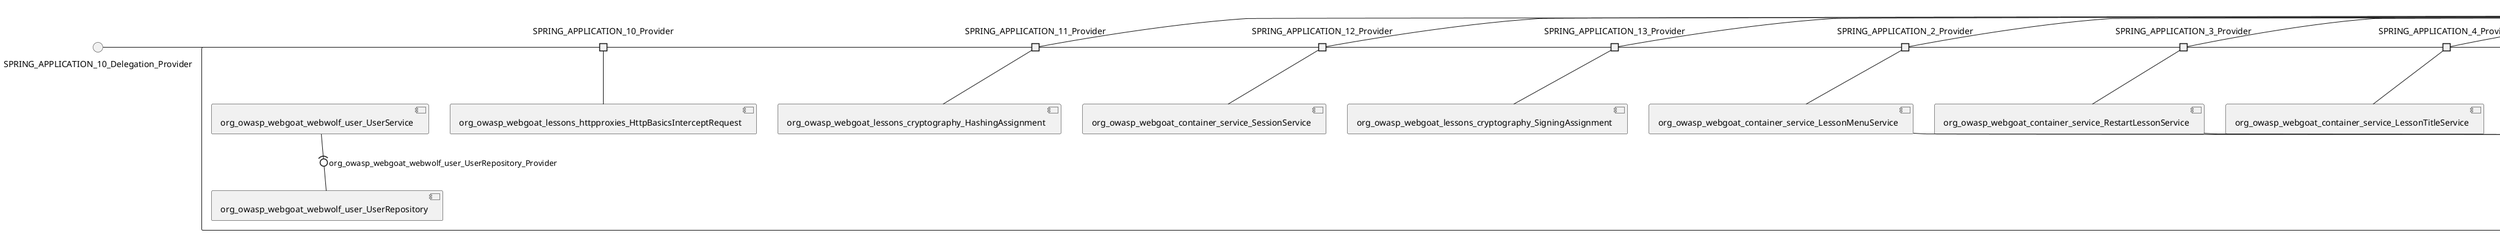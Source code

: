 @startuml
skinparam fixCircleLabelOverlapping true
skinparam componentStyle uml2
() SPRING_APPLICATION_10_Delegation_Provider
() SPRING_APPLICATION_11_Delegation_Provider
() SPRING_APPLICATION_12_Delegation_Provider
() SPRING_APPLICATION_13_Delegation_Provider
() SPRING_APPLICATION_2_Delegation_Provider
() SPRING_APPLICATION_3_Delegation_Provider
() SPRING_APPLICATION_4_Delegation_Provider
() SPRING_APPLICATION_5_Delegation_Provider
() SPRING_APPLICATION_6_Delegation_Provider
() SPRING_APPLICATION_7_Delegation_Provider
() SPRING_APPLICATION_8_Delegation_Provider
() SPRING_APPLICATION_9_Delegation_Provider
() SPRING_APPLICATION_BypassRestrictions_FieldRestrictions_POST_Delegation_Provider
() SPRING_APPLICATION_BypassRestrictions_frontendValidation_POST_Delegation_Provider
() SPRING_APPLICATION_ChromeDevTools_dummy_POST_Delegation_Provider
() SPRING_APPLICATION_CrossSiteScriptingStored_stored_xss_follow_up_POST_Delegation_Provider
() SPRING_APPLICATION_CrossSiteScripting_attack1_POST_Delegation_Provider
() SPRING_APPLICATION_CrossSiteScripting_attack3_POST_Delegation_Provider
() SPRING_APPLICATION_CrossSiteScripting_attack4_POST_Delegation_Provider
() SPRING_APPLICATION_CrossSiteScripting_attack5a_GET_Delegation_Provider
() SPRING_APPLICATION_CrossSiteScripting_attack6a_POST_Delegation_Provider
() SPRING_APPLICATION_CrossSiteScripting_dom_follow_up_POST_Delegation_Provider
() SPRING_APPLICATION_CrossSiteScripting_phone_home_xss_POST_Delegation_Provider
() SPRING_APPLICATION_CrossSiteScripting_quiz_GET_POST_Delegation_Provider
() SPRING_APPLICATION_Delegation_Provider
() SPRING_APPLICATION_GET_10_Delegation_Provider
() SPRING_APPLICATION_GET_11_Delegation_Provider
() SPRING_APPLICATION_GET_2_Delegation_Provider
() SPRING_APPLICATION_GET_3_Delegation_Provider
() SPRING_APPLICATION_GET_4_Delegation_Provider
() SPRING_APPLICATION_GET_5_Delegation_Provider
() SPRING_APPLICATION_GET_6_Delegation_Provider
() SPRING_APPLICATION_GET_7_Delegation_Provider
() SPRING_APPLICATION_GET_8_Delegation_Provider
() SPRING_APPLICATION_GET_9_Delegation_Provider
() SPRING_APPLICATION_GET_Delegation_Provider
() SPRING_APPLICATION_HtmlTampering_task_POST_Delegation_Provider
() SPRING_APPLICATION_HttpBasics_attack1_POST_Delegation_Provider
() SPRING_APPLICATION_HttpBasics_attack2_POST_Delegation_Provider
() SPRING_APPLICATION_IDOR_diff_attributes_POST_Delegation_Provider
() SPRING_APPLICATION_IDOR_login_POST_Delegation_Provider
() SPRING_APPLICATION_IDOR_profile_alt_path_POST_Delegation_Provider
() SPRING_APPLICATION_InsecureDeserialization_task_POST_Delegation_Provider
() SPRING_APPLICATION_InsecureLogin_POST_Delegation_Provider
() SPRING_APPLICATION_JWT_decode_POST_Delegation_Provider
() SPRING_APPLICATION_JWT_jku_POST_Delegation_Provider
() SPRING_APPLICATION_JWT_kid_POST_Delegation_Provider
() SPRING_APPLICATION_JWT_quiz_GET_POST_Delegation_Provider
() SPRING_APPLICATION_JWT_refresh_POST_Delegation_Provider
() SPRING_APPLICATION_JWT_votings_GET_POST_Delegation_Provider
() SPRING_APPLICATION_LogSpoofing_log_bleeding_POST_Delegation_Provider
() SPRING_APPLICATION_LogSpoofing_log_spoofing_POST_Delegation_Provider
() SPRING_APPLICATION_POST_10_Delegation_Provider
() SPRING_APPLICATION_POST_11_Delegation_Provider
() SPRING_APPLICATION_POST_12_Delegation_Provider
() SPRING_APPLICATION_POST_13_Delegation_Provider
() SPRING_APPLICATION_POST_14_Delegation_Provider
() SPRING_APPLICATION_POST_15_Delegation_Provider
() SPRING_APPLICATION_POST_16_Delegation_Provider
() SPRING_APPLICATION_POST_17_Delegation_Provider
() SPRING_APPLICATION_POST_18_Delegation_Provider
() SPRING_APPLICATION_POST_2_Delegation_Provider
() SPRING_APPLICATION_POST_3_Delegation_Provider
() SPRING_APPLICATION_POST_4_Delegation_Provider
() SPRING_APPLICATION_POST_5_Delegation_Provider
() SPRING_APPLICATION_POST_6_Delegation_Provider
() SPRING_APPLICATION_POST_7_Delegation_Provider
() SPRING_APPLICATION_POST_8_Delegation_Provider
() SPRING_APPLICATION_POST_9_Delegation_Provider
() SPRING_APPLICATION_POST_Delegation_Provider
() SPRING_APPLICATION_PUT_Delegation_Provider
() SPRING_APPLICATION_PasswordReset_ForgotPassword_create_password_reset_link_POST_Delegation_Provider
() SPRING_APPLICATION_PasswordReset_SecurityQuestions_POST_Delegation_Provider
() SPRING_APPLICATION_PasswordReset_reset_POST_Delegation_Provider
() SPRING_APPLICATION_PathTraversal_profile_picture_GET_Delegation_Provider
() SPRING_APPLICATION_PathTraversal_profile_picture_fix_GET_Delegation_Provider
() SPRING_APPLICATION_PathTraversal_profile_upload_POST_Delegation_Provider
() SPRING_APPLICATION_PathTraversal_profile_upload_fix_POST_Delegation_Provider
() SPRING_APPLICATION_PathTraversal_profile_upload_remove_user_input_POST_Delegation_Provider
() SPRING_APPLICATION_PathTraversal_random_POST_Delegation_Provider
() SPRING_APPLICATION_PathTraversal_random_picture_GET_Delegation_Provider
() SPRING_APPLICATION_PathTraversal_zip_slip_GET_POST_Delegation_Provider
() SPRING_APPLICATION_SSRF_task1_POST_Delegation_Provider
() SPRING_APPLICATION_SSRF_task2_POST_Delegation_Provider
() SPRING_APPLICATION_SecurePasswords_assignment_POST_Delegation_Provider
() SPRING_APPLICATION_SqlInjectionAdvanced_attack6a_POST_Delegation_Provider
() SPRING_APPLICATION_SqlInjectionAdvanced_attack6b_POST_Delegation_Provider
() SPRING_APPLICATION_SqlInjectionAdvanced_challenge_Login_POST_Delegation_Provider
() SPRING_APPLICATION_SqlInjectionAdvanced_challenge_PUT_Delegation_Provider
() SPRING_APPLICATION_SqlInjectionAdvanced_quiz_GET_POST_Delegation_Provider
() SPRING_APPLICATION_SqlInjectionMitigations_attack10a_POST_Delegation_Provider
() SPRING_APPLICATION_SqlInjectionMitigations_attack10b_POST_Delegation_Provider
() SPRING_APPLICATION_SqlInjectionMitigations_attack12a_POST_Delegation_Provider
() SPRING_APPLICATION_SqlInjectionMitigations_servers_GET_Delegation_Provider
() SPRING_APPLICATION_SqlInjection_assignment5a_POST_Delegation_Provider
() SPRING_APPLICATION_SqlInjection_assignment5b_POST_Delegation_Provider
() SPRING_APPLICATION_SqlInjection_attack10_POST_Delegation_Provider
() SPRING_APPLICATION_SqlInjection_attack2_POST_Delegation_Provider
() SPRING_APPLICATION_SqlInjection_attack3_POST_Delegation_Provider
() SPRING_APPLICATION_SqlInjection_attack4_POST_Delegation_Provider
() SPRING_APPLICATION_SqlInjection_attack5_POST_Delegation_Provider
() SPRING_APPLICATION_SqlInjection_attack8_POST_Delegation_Provider
() SPRING_APPLICATION_SqlInjection_attack9_POST_Delegation_Provider
() SPRING_APPLICATION_SqlOnlyInputValidationOnKeywords_attack_POST_Delegation_Provider
() SPRING_APPLICATION_SqlOnlyInputValidation_attack_POST_Delegation_Provider
() SPRING_APPLICATION_VulnerableComponents_attack1_POST_Delegation_Provider
() SPRING_APPLICATION_WebWolf_GET_Delegation_Provider
() SPRING_APPLICATION_WebWolf_landing_POST_Delegation_Provider
() SPRING_APPLICATION_WebWolf_mail_POST_Delegation_Provider
() SPRING_APPLICATION_challenge_1_POST_Delegation_Provider
() SPRING_APPLICATION_challenge_5_POST_Delegation_Provider
() SPRING_APPLICATION_challenge_7_POST_Delegation_Provider
() SPRING_APPLICATION_challenge_8_GET_Delegation_Provider
() SPRING_APPLICATION_challenge_logo_Delegation_Provider
() SPRING_APPLICATION_cia_quiz_GET_POST_Delegation_Provider
() SPRING_APPLICATION_clientSideFiltering_attack1_POST_Delegation_Provider
() SPRING_APPLICATION_clientSideFiltering_challenge_store_coupons_GET_Delegation_Provider
() SPRING_APPLICATION_clientSideFiltering_getItForFree_POST_Delegation_Provider
() SPRING_APPLICATION_clientSideFiltering_salaries_GET_Delegation_Provider
() SPRING_APPLICATION_crypto_encoding_xor_POST_Delegation_Provider
() SPRING_APPLICATION_crypto_secure_defaults_POST_Delegation_Provider
() SPRING_APPLICATION_jwt_GET_Delegation_Provider
() SPRING_APPLICATION_landing_Delegation_Provider
() SPRING_APPLICATION_lesson_template_GET_POST_Delegation_Provider
() SPRING_APPLICATION_login_oauth_mvc_GET_Delegation_Provider
() SPRING_APPLICATION_mail_DELETE_GET_POST_Delegation_Provider
() SPRING_APPLICATION_register_mvc_POST_Delegation_Provider
() SPRING_APPLICATION_registration_GET_Delegation_Provider
() SPRING_APPLICATION_requests_GET_Delegation_Provider
() SPRING_APPLICATION_scoreboard_data_GET_Delegation_Provider
() SPRING_APPLICATION_server_directory_GET_Delegation_Provider
() SPRING_APPLICATION_service_lessonoverview_mvc_Delegation_Provider
() SPRING_APPLICATION_xxe_comments_GET_Delegation_Provider
rectangle System {
[org_owasp_webgoat_container_HammerHead] [[webgoat-webgoat.repository#_BAig7uZfEe6GJ93ZL-lGSA]]
[org_owasp_webgoat_container_WebWolfRedirect] [[webgoat-webgoat.repository#_BAig7uZfEe6GJ93ZL-lGSA]]
[org_owasp_webgoat_container_controller_StartLesson] [[webgoat-webgoat.repository#_BAig7uZfEe6GJ93ZL-lGSA]]
[org_owasp_webgoat_container_controller_Welcome] [[webgoat-webgoat.repository#_BAig7uZfEe6GJ93ZL-lGSA]]
[org_owasp_webgoat_container_i18n_PluginMessages_Provider] [[webgoat-webgoat.repository#_BAig7uZfEe6GJ93ZL-lGSA]]
[org_owasp_webgoat_container_service_EnvironmentService] [[webgoat-webgoat.repository#_BAig7uZfEe6GJ93ZL-lGSA]]
[org_owasp_webgoat_container_service_HintService] [[webgoat-webgoat.repository#_BAig7uZfEe6GJ93ZL-lGSA]]
[org_owasp_webgoat_container_service_LabelDebugService] [[webgoat-webgoat.repository#_BAig7uZfEe6GJ93ZL-lGSA]]
[org_owasp_webgoat_container_service_LabelService] [[webgoat-webgoat.repository#_BAig7uZfEe6GJ93ZL-lGSA]]
[org_owasp_webgoat_container_service_LessonInfoService] [[webgoat-webgoat.repository#_BAig7uZfEe6GJ93ZL-lGSA]]
[org_owasp_webgoat_container_service_LessonMenuService] [[webgoat-webgoat.repository#_BAig7uZfEe6GJ93ZL-lGSA]]
[org_owasp_webgoat_container_service_LessonProgressService] [[webgoat-webgoat.repository#_BAig7uZfEe6GJ93ZL-lGSA]]
[org_owasp_webgoat_container_service_LessonTitleService] [[webgoat-webgoat.repository#_BAig7uZfEe6GJ93ZL-lGSA]]
[org_owasp_webgoat_container_service_ReportCardService] [[webgoat-webgoat.repository#_BAig7uZfEe6GJ93ZL-lGSA]]
[org_owasp_webgoat_container_service_RestartLessonService] [[webgoat-webgoat.repository#_BAig7uZfEe6GJ93ZL-lGSA]]
[org_owasp_webgoat_container_service_SessionService] [[webgoat-webgoat.repository#_BAig7uZfEe6GJ93ZL-lGSA]]
[org_owasp_webgoat_container_session_UserSessionData_Provider] [[webgoat-webgoat.repository#_BAig7uZfEe6GJ93ZL-lGSA]]
[org_owasp_webgoat_container_session_WebSession_Provider] [[webgoat-webgoat.repository#_BAig7uZfEe6GJ93ZL-lGSA]]
[org_owasp_webgoat_container_users_RegistrationController] [[webgoat-webgoat.repository#_BAig7uZfEe6GJ93ZL-lGSA]]
[org_owasp_webgoat_container_users_Scoreboard] [[webgoat-webgoat.repository#_BAig7uZfEe6GJ93ZL-lGSA]]
[org_owasp_webgoat_container_users_UserRepository] [[webgoat-webgoat.repository#_BAig7uZfEe6GJ93ZL-lGSA]]
[org_owasp_webgoat_container_users_UserService] [[webgoat-webgoat.repository#_BAig7uZfEe6GJ93ZL-lGSA]]
[org_owasp_webgoat_container_users_UserTrackerRepository] [[webgoat-webgoat.repository#_BAig7uZfEe6GJ93ZL-lGSA]]
[org_owasp_webgoat_lessons_authbypass_VerifyAccount] [[webgoat-webgoat.repository#_BAig7uZfEe6GJ93ZL-lGSA]]
[org_owasp_webgoat_lessons_bypassrestrictions_BypassRestrictionsFieldRestrictions] [[webgoat-webgoat.repository#_BAig7uZfEe6GJ93ZL-lGSA]]
[org_owasp_webgoat_lessons_bypassrestrictions_BypassRestrictionsFrontendValidation] [[webgoat-webgoat.repository#_BAig7uZfEe6GJ93ZL-lGSA]]
[org_owasp_webgoat_lessons_challenges_FlagController] [[webgoat-webgoat.repository#_BAig7uZfEe6GJ93ZL-lGSA]]
[org_owasp_webgoat_lessons_challenges_challenge1_Assignment1] [[webgoat-webgoat.repository#_BAig7uZfEe6GJ93ZL-lGSA]]
[org_owasp_webgoat_lessons_challenges_challenge1_ImageServlet] [[webgoat-webgoat.repository#_BAig7uZfEe6GJ93ZL-lGSA]]
[org_owasp_webgoat_lessons_challenges_challenge5_Assignment5] [[webgoat-webgoat.repository#_BAig7uZfEe6GJ93ZL-lGSA]]
[org_owasp_webgoat_lessons_challenges_challenge7_Assignment7] [[webgoat-webgoat.repository#_BAig7uZfEe6GJ93ZL-lGSA]]
[org_owasp_webgoat_lessons_challenges_challenge8_Assignment8] [[webgoat-webgoat.repository#_BAig7uZfEe6GJ93ZL-lGSA]]
[org_owasp_webgoat_lessons_chromedevtools_NetworkDummy] [[webgoat-webgoat.repository#_BAig7uZfEe6GJ93ZL-lGSA]]
[org_owasp_webgoat_lessons_chromedevtools_NetworkLesson] [[webgoat-webgoat.repository#_BAig7uZfEe6GJ93ZL-lGSA]]
[org_owasp_webgoat_lessons_cia_CIAQuiz] [[webgoat-webgoat.repository#_BAig7uZfEe6GJ93ZL-lGSA]]
[org_owasp_webgoat_lessons_clientsidefiltering_ClientSideFilteringAssignment] [[webgoat-webgoat.repository#_BAig7uZfEe6GJ93ZL-lGSA]]
[org_owasp_webgoat_lessons_clientsidefiltering_ClientSideFilteringFreeAssignment] [[webgoat-webgoat.repository#_BAig7uZfEe6GJ93ZL-lGSA]]
[org_owasp_webgoat_lessons_clientsidefiltering_Salaries] [[webgoat-webgoat.repository#_BAig7uZfEe6GJ93ZL-lGSA]]
[org_owasp_webgoat_lessons_clientsidefiltering_ShopEndpoint] [[webgoat-webgoat.repository#_BAig7uZfEe6GJ93ZL-lGSA]]
[org_owasp_webgoat_lessons_cryptography_EncodingAssignment] [[webgoat-webgoat.repository#_BAig7uZfEe6GJ93ZL-lGSA]]
[org_owasp_webgoat_lessons_cryptography_HashingAssignment] [[webgoat-webgoat.repository#_BAig7uZfEe6GJ93ZL-lGSA]]
[org_owasp_webgoat_lessons_cryptography_SecureDefaultsAssignment] [[webgoat-webgoat.repository#_BAig7uZfEe6GJ93ZL-lGSA]]
[org_owasp_webgoat_lessons_cryptography_SigningAssignment] [[webgoat-webgoat.repository#_BAig7uZfEe6GJ93ZL-lGSA]]
[org_owasp_webgoat_lessons_cryptography_XOREncodingAssignment] [[webgoat-webgoat.repository#_BAig7uZfEe6GJ93ZL-lGSA]]
[org_owasp_webgoat_lessons_csrf_CSRFConfirmFlag1] [[webgoat-webgoat.repository#_BAig7uZfEe6GJ93ZL-lGSA]]
[org_owasp_webgoat_lessons_csrf_CSRFFeedback] [[webgoat-webgoat.repository#_BAig7uZfEe6GJ93ZL-lGSA]]
[org_owasp_webgoat_lessons_csrf_CSRFGetFlag] [[webgoat-webgoat.repository#_BAig7uZfEe6GJ93ZL-lGSA]]
[org_owasp_webgoat_lessons_csrf_CSRFLogin] [[webgoat-webgoat.repository#_BAig7uZfEe6GJ93ZL-lGSA]]
[org_owasp_webgoat_lessons_csrf_ForgedReviews] [[webgoat-webgoat.repository#_BAig7uZfEe6GJ93ZL-lGSA]]
[org_owasp_webgoat_lessons_csrf_ObjectMapper_Provider] [[webgoat-webgoat.repository#_BAig7uZfEe6GJ93ZL-lGSA]]
[org_owasp_webgoat_lessons_deserialization_InsecureDeserializationTask] [[webgoat-webgoat.repository#_BAig7uZfEe6GJ93ZL-lGSA]]
[org_owasp_webgoat_lessons_hijacksession_HijackSessionAssignment] [[webgoat-webgoat.repository#_BAig7uZfEe6GJ93ZL-lGSA]]
[org_owasp_webgoat_lessons_hijacksession_cas_HijackSessionAuthenticationProvider] [[webgoat-webgoat.repository#_BAig7uZfEe6GJ93ZL-lGSA]]
[org_owasp_webgoat_lessons_htmltampering_HtmlTamperingTask] [[webgoat-webgoat.repository#_BAig7uZfEe6GJ93ZL-lGSA]]
[org_owasp_webgoat_lessons_httpbasics_HttpBasicsLesson] [[webgoat-webgoat.repository#_BAig7uZfEe6GJ93ZL-lGSA]]
[org_owasp_webgoat_lessons_httpbasics_HttpBasicsQuiz] [[webgoat-webgoat.repository#_BAig7uZfEe6GJ93ZL-lGSA]]
[org_owasp_webgoat_lessons_httpproxies_HttpBasicsInterceptRequest] [[webgoat-webgoat.repository#_BAig7uZfEe6GJ93ZL-lGSA]]
[org_owasp_webgoat_lessons_idor_IDORDiffAttributes] [[webgoat-webgoat.repository#_BAig7uZfEe6GJ93ZL-lGSA]]
[org_owasp_webgoat_lessons_idor_IDOREditOtherProfile] [[webgoat-webgoat.repository#_BAig7uZfEe6GJ93ZL-lGSA]]
[org_owasp_webgoat_lessons_idor_IDORLogin] [[webgoat-webgoat.repository#_BAig7uZfEe6GJ93ZL-lGSA]]
[org_owasp_webgoat_lessons_idor_IDORViewOtherProfile] [[webgoat-webgoat.repository#_BAig7uZfEe6GJ93ZL-lGSA]]
[org_owasp_webgoat_lessons_idor_IDORViewOwnProfile] [[webgoat-webgoat.repository#_BAig7uZfEe6GJ93ZL-lGSA]]
[org_owasp_webgoat_lessons_idor_IDORViewOwnProfileAltUrl] [[webgoat-webgoat.repository#_BAig7uZfEe6GJ93ZL-lGSA]]
[org_owasp_webgoat_lessons_insecurelogin_InsecureLoginTask] [[webgoat-webgoat.repository#_BAig7uZfEe6GJ93ZL-lGSA]]
[org_owasp_webgoat_lessons_jwt_JWTDecodeEndpoint] [[webgoat-webgoat.repository#_BAig7uZfEe6GJ93ZL-lGSA]]
[org_owasp_webgoat_lessons_jwt_JWTQuiz] [[webgoat-webgoat.repository#_BAig7uZfEe6GJ93ZL-lGSA]]
[org_owasp_webgoat_lessons_jwt_JWTRefreshEndpoint] [[webgoat-webgoat.repository#_BAig7uZfEe6GJ93ZL-lGSA]]
[org_owasp_webgoat_lessons_jwt_JWTSecretKeyEndpoint] [[webgoat-webgoat.repository#_BAig7uZfEe6GJ93ZL-lGSA]]
[org_owasp_webgoat_lessons_jwt_JWTVotesEndpoint] [[webgoat-webgoat.repository#_BAig7uZfEe6GJ93ZL-lGSA]]
[org_owasp_webgoat_lessons_jwt_claimmisuse_JWTHeaderJKUEndpoint] [[webgoat-webgoat.repository#_BAig7uZfEe6GJ93ZL-lGSA]]
[org_owasp_webgoat_lessons_jwt_claimmisuse_JWTHeaderKIDEndpoint] [[webgoat-webgoat.repository#_BAig7uZfEe6GJ93ZL-lGSA]]
[org_owasp_webgoat_lessons_lessontemplate_SampleAttack] [[webgoat-webgoat.repository#_BAig7uZfEe6GJ93ZL-lGSA]]
[org_owasp_webgoat_lessons_logging_LogBleedingTask] [[webgoat-webgoat.repository#_BAig7uZfEe6GJ93ZL-lGSA]]
[org_owasp_webgoat_lessons_logging_LogSpoofingTask] [[webgoat-webgoat.repository#_BAig7uZfEe6GJ93ZL-lGSA]]
[org_owasp_webgoat_lessons_missingac_MissingFunctionACHiddenMenus] [[webgoat-webgoat.repository#_BAig7uZfEe6GJ93ZL-lGSA]]
[org_owasp_webgoat_lessons_missingac_MissingFunctionACUsers] [[webgoat-webgoat.repository#_BAig7uZfEe6GJ93ZL-lGSA]]
[org_owasp_webgoat_lessons_missingac_MissingFunctionACYourHash] [[webgoat-webgoat.repository#_BAig7uZfEe6GJ93ZL-lGSA]]
[org_owasp_webgoat_lessons_missingac_MissingFunctionACYourHashAdmin] [[webgoat-webgoat.repository#_BAig7uZfEe6GJ93ZL-lGSA]]
[org_owasp_webgoat_lessons_passwordreset_QuestionsAssignment] [[webgoat-webgoat.repository#_BAig7uZfEe6GJ93ZL-lGSA]]
[org_owasp_webgoat_lessons_passwordreset_ResetLinkAssignment] [[webgoat-webgoat.repository#_BAig7uZfEe6GJ93ZL-lGSA]]
[org_owasp_webgoat_lessons_passwordreset_ResetLinkAssignmentForgotPassword] [[webgoat-webgoat.repository#_BAig7uZfEe6GJ93ZL-lGSA]]
[org_owasp_webgoat_lessons_passwordreset_SecurityQuestionAssignment] [[webgoat-webgoat.repository#_BAig7uZfEe6GJ93ZL-lGSA]]
[org_owasp_webgoat_lessons_passwordreset_SimpleMailAssignment] [[webgoat-webgoat.repository#_BAig7uZfEe6GJ93ZL-lGSA]]
[org_owasp_webgoat_lessons_passwordreset_TriedQuestions] [[webgoat-webgoat.repository#_BAig7uZfEe6GJ93ZL-lGSA]]
[org_owasp_webgoat_lessons_pathtraversal_ProfileUpload] [[webgoat-webgoat.repository#_BAig7uZfEe6GJ93ZL-lGSA]]
[org_owasp_webgoat_lessons_pathtraversal_ProfileUploadFix] [[webgoat-webgoat.repository#_BAig7uZfEe6GJ93ZL-lGSA]]
[org_owasp_webgoat_lessons_pathtraversal_ProfileUploadRemoveUserInput] [[webgoat-webgoat.repository#_BAig7uZfEe6GJ93ZL-lGSA]]
[org_owasp_webgoat_lessons_pathtraversal_ProfileUploadRetrieval] [[webgoat-webgoat.repository#_BAig7uZfEe6GJ93ZL-lGSA]]
[org_owasp_webgoat_lessons_pathtraversal_ProfileZipSlip] [[webgoat-webgoat.repository#_BAig7uZfEe6GJ93ZL-lGSA]]
[org_owasp_webgoat_lessons_securepasswords_SecurePasswordsAssignment] [[webgoat-webgoat.repository#_BAig7uZfEe6GJ93ZL-lGSA]]
[org_owasp_webgoat_lessons_spoofcookie_SpoofCookieAssignment] [[webgoat-webgoat.repository#_BAig7uZfEe6GJ93ZL-lGSA]]
[org_owasp_webgoat_lessons_sqlinjection_advanced_SqlInjectionChallenge] [[webgoat-webgoat.repository#_BAig7uZfEe6GJ93ZL-lGSA]]
[org_owasp_webgoat_lessons_sqlinjection_advanced_SqlInjectionChallengeLogin] [[webgoat-webgoat.repository#_BAig7uZfEe6GJ93ZL-lGSA]]
[org_owasp_webgoat_lessons_sqlinjection_advanced_SqlInjectionLesson6a] [[webgoat-webgoat.repository#_BAig7uZfEe6GJ93ZL-lGSA]]
[org_owasp_webgoat_lessons_sqlinjection_advanced_SqlInjectionLesson6b] [[webgoat-webgoat.repository#_BAig7uZfEe6GJ93ZL-lGSA]]
[org_owasp_webgoat_lessons_sqlinjection_advanced_SqlInjectionQuiz] [[webgoat-webgoat.repository#_BAig7uZfEe6GJ93ZL-lGSA]]
[org_owasp_webgoat_lessons_sqlinjection_introduction_SqlInjectionLesson10] [[webgoat-webgoat.repository#_BAig7uZfEe6GJ93ZL-lGSA]]
[org_owasp_webgoat_lessons_sqlinjection_introduction_SqlInjectionLesson2] [[webgoat-webgoat.repository#_BAig7uZfEe6GJ93ZL-lGSA]]
[org_owasp_webgoat_lessons_sqlinjection_introduction_SqlInjectionLesson3] [[webgoat-webgoat.repository#_BAig7uZfEe6GJ93ZL-lGSA]]
[org_owasp_webgoat_lessons_sqlinjection_introduction_SqlInjectionLesson4] [[webgoat-webgoat.repository#_BAig7uZfEe6GJ93ZL-lGSA]]
[org_owasp_webgoat_lessons_sqlinjection_introduction_SqlInjectionLesson5] [[webgoat-webgoat.repository#_BAig7uZfEe6GJ93ZL-lGSA]]
[org_owasp_webgoat_lessons_sqlinjection_introduction_SqlInjectionLesson5a] [[webgoat-webgoat.repository#_BAig7uZfEe6GJ93ZL-lGSA]]
[org_owasp_webgoat_lessons_sqlinjection_introduction_SqlInjectionLesson5b] [[webgoat-webgoat.repository#_BAig7uZfEe6GJ93ZL-lGSA]]
[org_owasp_webgoat_lessons_sqlinjection_introduction_SqlInjectionLesson8] [[webgoat-webgoat.repository#_BAig7uZfEe6GJ93ZL-lGSA]]
[org_owasp_webgoat_lessons_sqlinjection_introduction_SqlInjectionLesson9] [[webgoat-webgoat.repository#_BAig7uZfEe6GJ93ZL-lGSA]]
[org_owasp_webgoat_lessons_sqlinjection_mitigation_Servers] [[webgoat-webgoat.repository#_BAig7uZfEe6GJ93ZL-lGSA]]
[org_owasp_webgoat_lessons_sqlinjection_mitigation_SqlInjectionLesson10a] [[webgoat-webgoat.repository#_BAig7uZfEe6GJ93ZL-lGSA]]
[org_owasp_webgoat_lessons_sqlinjection_mitigation_SqlInjectionLesson10b] [[webgoat-webgoat.repository#_BAig7uZfEe6GJ93ZL-lGSA]]
[org_owasp_webgoat_lessons_sqlinjection_mitigation_SqlInjectionLesson13] [[webgoat-webgoat.repository#_BAig7uZfEe6GJ93ZL-lGSA]]
[org_owasp_webgoat_lessons_sqlinjection_mitigation_SqlOnlyInputValidation] [[webgoat-webgoat.repository#_BAig7uZfEe6GJ93ZL-lGSA]]
[org_owasp_webgoat_lessons_sqlinjection_mitigation_SqlOnlyInputValidationOnKeywords] [[webgoat-webgoat.repository#_BAig7uZfEe6GJ93ZL-lGSA]]
[org_owasp_webgoat_lessons_ssrf_SSRFTask1] [[webgoat-webgoat.repository#_BAig7uZfEe6GJ93ZL-lGSA]]
[org_owasp_webgoat_lessons_ssrf_SSRFTask2] [[webgoat-webgoat.repository#_BAig7uZfEe6GJ93ZL-lGSA]]
[org_owasp_webgoat_lessons_vulnerablecomponents_VulnerableComponentsLesson] [[webgoat-webgoat.repository#_BAig7uZfEe6GJ93ZL-lGSA]]
[org_owasp_webgoat_lessons_webwolfintroduction_LandingAssignment] [[webgoat-webgoat.repository#_BAig7uZfEe6GJ93ZL-lGSA]]
[org_owasp_webgoat_lessons_webwolfintroduction_MailAssignment] [[webgoat-webgoat.repository#_BAig7uZfEe6GJ93ZL-lGSA]]
[org_owasp_webgoat_lessons_xss_CrossSiteScriptingLesson1] [[webgoat-webgoat.repository#_BAig7uZfEe6GJ93ZL-lGSA]]
[org_owasp_webgoat_lessons_xss_CrossSiteScriptingLesson3] [[webgoat-webgoat.repository#_BAig7uZfEe6GJ93ZL-lGSA]]
[org_owasp_webgoat_lessons_xss_CrossSiteScriptingLesson4] [[webgoat-webgoat.repository#_BAig7uZfEe6GJ93ZL-lGSA]]
[org_owasp_webgoat_lessons_xss_CrossSiteScriptingLesson5a] [[webgoat-webgoat.repository#_BAig7uZfEe6GJ93ZL-lGSA]]
[org_owasp_webgoat_lessons_xss_CrossSiteScriptingLesson6a] [[webgoat-webgoat.repository#_BAig7uZfEe6GJ93ZL-lGSA]]
[org_owasp_webgoat_lessons_xss_CrossSiteScriptingQuiz] [[webgoat-webgoat.repository#_BAig7uZfEe6GJ93ZL-lGSA]]
[org_owasp_webgoat_lessons_xss_DOMCrossSiteScripting] [[webgoat-webgoat.repository#_BAig7uZfEe6GJ93ZL-lGSA]]
[org_owasp_webgoat_lessons_xss_DOMCrossSiteScriptingVerifier] [[webgoat-webgoat.repository#_BAig7uZfEe6GJ93ZL-lGSA]]
[org_owasp_webgoat_lessons_xss_stored_StoredCrossSiteScriptingVerifier] [[webgoat-webgoat.repository#_BAig7uZfEe6GJ93ZL-lGSA]]
[org_owasp_webgoat_lessons_xss_stored_StoredXssComments] [[webgoat-webgoat.repository#_BAig7uZfEe6GJ93ZL-lGSA]]
[org_owasp_webgoat_lessons_xxe_BlindSendFileAssignment] [[webgoat-webgoat.repository#_BAig7uZfEe6GJ93ZL-lGSA]]
[org_owasp_webgoat_lessons_xxe_CommentsCache] [[webgoat-webgoat.repository#_BAig7uZfEe6GJ93ZL-lGSA]]
[org_owasp_webgoat_lessons_xxe_CommentsEndpoint] [[webgoat-webgoat.repository#_BAig7uZfEe6GJ93ZL-lGSA]]
[org_owasp_webgoat_lessons_xxe_ContentTypeAssignment] [[webgoat-webgoat.repository#_BAig7uZfEe6GJ93ZL-lGSA]]
[org_owasp_webgoat_lessons_xxe_SimpleXXE] [[webgoat-webgoat.repository#_BAig7uZfEe6GJ93ZL-lGSA]]
[org_owasp_webgoat_webwolf_FileServer] [[webgoat-webgoat.repository#_BAig7uZfEe6GJ93ZL-lGSA]]
[org_owasp_webgoat_webwolf_jwt_JWTController] [[webgoat-webgoat.repository#_BAig7uZfEe6GJ93ZL-lGSA]]
[org_owasp_webgoat_webwolf_mailbox_MailboxController] [[webgoat-webgoat.repository#_BAig7uZfEe6GJ93ZL-lGSA]]
[org_owasp_webgoat_webwolf_mailbox_MailboxRepository] [[webgoat-webgoat.repository#_BAig7uZfEe6GJ93ZL-lGSA]]
[org_owasp_webgoat_webwolf_requests_LandingPage] [[webgoat-webgoat.repository#_BAig7uZfEe6GJ93ZL-lGSA]]
[org_owasp_webgoat_webwolf_requests_Requests] [[webgoat-webgoat.repository#_BAig7uZfEe6GJ93ZL-lGSA]]
[org_owasp_webgoat_webwolf_user_UserRepository] [[webgoat-webgoat.repository#_BAig7uZfEe6GJ93ZL-lGSA]]
[org_owasp_webgoat_webwolf_user_UserService] [[webgoat-webgoat.repository#_BAig7uZfEe6GJ93ZL-lGSA]]
port SPRING_APPLICATION_10_Provider
SPRING_APPLICATION_10_Delegation_Provider - SPRING_APPLICATION_10_Provider
SPRING_APPLICATION_10_Provider - [org_owasp_webgoat_lessons_httpproxies_HttpBasicsInterceptRequest]
port SPRING_APPLICATION_11_Provider
SPRING_APPLICATION_11_Delegation_Provider - SPRING_APPLICATION_11_Provider
SPRING_APPLICATION_11_Provider - [org_owasp_webgoat_lessons_cryptography_HashingAssignment]
port SPRING_APPLICATION_12_Provider
SPRING_APPLICATION_12_Delegation_Provider - SPRING_APPLICATION_12_Provider
SPRING_APPLICATION_12_Provider - [org_owasp_webgoat_container_service_SessionService]
port SPRING_APPLICATION_13_Provider
SPRING_APPLICATION_13_Delegation_Provider - SPRING_APPLICATION_13_Provider
SPRING_APPLICATION_13_Provider - [org_owasp_webgoat_lessons_cryptography_SigningAssignment]
port SPRING_APPLICATION_2_Provider
SPRING_APPLICATION_2_Delegation_Provider - SPRING_APPLICATION_2_Provider
SPRING_APPLICATION_2_Provider - [org_owasp_webgoat_container_service_LessonMenuService]
port SPRING_APPLICATION_3_Provider
SPRING_APPLICATION_3_Delegation_Provider - SPRING_APPLICATION_3_Provider
SPRING_APPLICATION_3_Provider - [org_owasp_webgoat_container_service_RestartLessonService]
port SPRING_APPLICATION_4_Provider
SPRING_APPLICATION_4_Delegation_Provider - SPRING_APPLICATION_4_Provider
SPRING_APPLICATION_4_Provider - [org_owasp_webgoat_container_service_LessonTitleService]
port SPRING_APPLICATION_5_Provider
SPRING_APPLICATION_5_Delegation_Provider - SPRING_APPLICATION_5_Provider
SPRING_APPLICATION_5_Provider - [org_owasp_webgoat_container_HammerHead]
port SPRING_APPLICATION_6_Provider
SPRING_APPLICATION_6_Delegation_Provider - SPRING_APPLICATION_6_Provider
SPRING_APPLICATION_6_Provider - [org_owasp_webgoat_container_service_LessonInfoService]
port SPRING_APPLICATION_7_Provider
SPRING_APPLICATION_7_Delegation_Provider - SPRING_APPLICATION_7_Provider
SPRING_APPLICATION_7_Provider - [org_owasp_webgoat_lessons_jwt_JWTSecretKeyEndpoint]
port SPRING_APPLICATION_8_Provider
SPRING_APPLICATION_8_Delegation_Provider - SPRING_APPLICATION_8_Provider
SPRING_APPLICATION_8_Provider - [org_owasp_webgoat_container_controller_StartLesson]
port SPRING_APPLICATION_9_Provider
SPRING_APPLICATION_9_Delegation_Provider - SPRING_APPLICATION_9_Provider
SPRING_APPLICATION_9_Provider - [org_owasp_webgoat_webwolf_FileServer]
port SPRING_APPLICATION_BypassRestrictions_FieldRestrictions_POST_Provider
SPRING_APPLICATION_BypassRestrictions_FieldRestrictions_POST_Delegation_Provider - SPRING_APPLICATION_BypassRestrictions_FieldRestrictions_POST_Provider
SPRING_APPLICATION_BypassRestrictions_FieldRestrictions_POST_Provider - [org_owasp_webgoat_lessons_bypassrestrictions_BypassRestrictionsFieldRestrictions]
port SPRING_APPLICATION_BypassRestrictions_frontendValidation_POST_Provider
SPRING_APPLICATION_BypassRestrictions_frontendValidation_POST_Delegation_Provider - SPRING_APPLICATION_BypassRestrictions_frontendValidation_POST_Provider
SPRING_APPLICATION_BypassRestrictions_frontendValidation_POST_Provider - [org_owasp_webgoat_lessons_bypassrestrictions_BypassRestrictionsFrontendValidation]
port SPRING_APPLICATION_ChromeDevTools_dummy_POST_Provider
SPRING_APPLICATION_ChromeDevTools_dummy_POST_Delegation_Provider - SPRING_APPLICATION_ChromeDevTools_dummy_POST_Provider
SPRING_APPLICATION_ChromeDevTools_dummy_POST_Provider - [org_owasp_webgoat_lessons_chromedevtools_NetworkDummy]
port SPRING_APPLICATION_CrossSiteScriptingStored_stored_xss_follow_up_POST_Provider
SPRING_APPLICATION_CrossSiteScriptingStored_stored_xss_follow_up_POST_Delegation_Provider - SPRING_APPLICATION_CrossSiteScriptingStored_stored_xss_follow_up_POST_Provider
SPRING_APPLICATION_CrossSiteScriptingStored_stored_xss_follow_up_POST_Provider - [org_owasp_webgoat_lessons_xss_stored_StoredCrossSiteScriptingVerifier]
port SPRING_APPLICATION_CrossSiteScripting_attack1_POST_Provider
SPRING_APPLICATION_CrossSiteScripting_attack1_POST_Delegation_Provider - SPRING_APPLICATION_CrossSiteScripting_attack1_POST_Provider
SPRING_APPLICATION_CrossSiteScripting_attack1_POST_Provider - [org_owasp_webgoat_lessons_xss_CrossSiteScriptingLesson1]
port SPRING_APPLICATION_CrossSiteScripting_attack3_POST_Provider
SPRING_APPLICATION_CrossSiteScripting_attack3_POST_Delegation_Provider - SPRING_APPLICATION_CrossSiteScripting_attack3_POST_Provider
SPRING_APPLICATION_CrossSiteScripting_attack3_POST_Provider - [org_owasp_webgoat_lessons_xss_CrossSiteScriptingLesson3]
port SPRING_APPLICATION_CrossSiteScripting_attack4_POST_Provider
SPRING_APPLICATION_CrossSiteScripting_attack4_POST_Delegation_Provider - SPRING_APPLICATION_CrossSiteScripting_attack4_POST_Provider
SPRING_APPLICATION_CrossSiteScripting_attack4_POST_Provider - [org_owasp_webgoat_lessons_xss_CrossSiteScriptingLesson4]
port SPRING_APPLICATION_CrossSiteScripting_attack5a_GET_Provider
SPRING_APPLICATION_CrossSiteScripting_attack5a_GET_Delegation_Provider - SPRING_APPLICATION_CrossSiteScripting_attack5a_GET_Provider
SPRING_APPLICATION_CrossSiteScripting_attack5a_GET_Provider - [org_owasp_webgoat_lessons_xss_CrossSiteScriptingLesson5a]
port SPRING_APPLICATION_CrossSiteScripting_attack6a_POST_Provider
SPRING_APPLICATION_CrossSiteScripting_attack6a_POST_Delegation_Provider - SPRING_APPLICATION_CrossSiteScripting_attack6a_POST_Provider
SPRING_APPLICATION_CrossSiteScripting_attack6a_POST_Provider - [org_owasp_webgoat_lessons_xss_CrossSiteScriptingLesson6a]
port SPRING_APPLICATION_CrossSiteScripting_dom_follow_up_POST_Provider
SPRING_APPLICATION_CrossSiteScripting_dom_follow_up_POST_Delegation_Provider - SPRING_APPLICATION_CrossSiteScripting_dom_follow_up_POST_Provider
SPRING_APPLICATION_CrossSiteScripting_dom_follow_up_POST_Provider - [org_owasp_webgoat_lessons_xss_DOMCrossSiteScriptingVerifier]
port SPRING_APPLICATION_CrossSiteScripting_phone_home_xss_POST_Provider
SPRING_APPLICATION_CrossSiteScripting_phone_home_xss_POST_Delegation_Provider - SPRING_APPLICATION_CrossSiteScripting_phone_home_xss_POST_Provider
SPRING_APPLICATION_CrossSiteScripting_phone_home_xss_POST_Provider - [org_owasp_webgoat_lessons_xss_DOMCrossSiteScripting]
port SPRING_APPLICATION_CrossSiteScripting_quiz_GET_POST_Provider
SPRING_APPLICATION_CrossSiteScripting_quiz_GET_POST_Delegation_Provider - SPRING_APPLICATION_CrossSiteScripting_quiz_GET_POST_Provider
SPRING_APPLICATION_CrossSiteScripting_quiz_GET_POST_Provider - [org_owasp_webgoat_lessons_xss_CrossSiteScriptingQuiz]
port SPRING_APPLICATION_Provider
SPRING_APPLICATION_Delegation_Provider - SPRING_APPLICATION_Provider
SPRING_APPLICATION_Provider - [org_owasp_webgoat_container_service_LabelDebugService]
port SPRING_APPLICATION_GET_10_Provider
SPRING_APPLICATION_GET_10_Delegation_Provider - SPRING_APPLICATION_GET_10_Provider
SPRING_APPLICATION_GET_10_Provider - [org_owasp_webgoat_lessons_cryptography_EncodingAssignment]
port SPRING_APPLICATION_GET_11_Provider
SPRING_APPLICATION_GET_11_Delegation_Provider - SPRING_APPLICATION_GET_11_Provider
SPRING_APPLICATION_GET_11_Provider - [org_owasp_webgoat_container_controller_Welcome]
port SPRING_APPLICATION_GET_2_Provider
SPRING_APPLICATION_GET_2_Delegation_Provider - SPRING_APPLICATION_GET_2_Provider
SPRING_APPLICATION_GET_2_Provider - [org_owasp_webgoat_container_service_HintService]
port SPRING_APPLICATION_GET_3_Provider
SPRING_APPLICATION_GET_3_Delegation_Provider - SPRING_APPLICATION_GET_3_Provider
SPRING_APPLICATION_GET_3_Provider - [org_owasp_webgoat_container_service_LabelService]
port SPRING_APPLICATION_GET_4_Provider
SPRING_APPLICATION_GET_4_Delegation_Provider - SPRING_APPLICATION_GET_4_Provider
SPRING_APPLICATION_GET_4_Provider - [org_owasp_webgoat_lessons_idor_IDORViewOwnProfile]
port SPRING_APPLICATION_GET_5_Provider
SPRING_APPLICATION_GET_5_Delegation_Provider - SPRING_APPLICATION_GET_5_Provider
SPRING_APPLICATION_GET_5_Provider - [org_owasp_webgoat_lessons_idor_IDORViewOtherProfile]
port SPRING_APPLICATION_GET_6_Provider
SPRING_APPLICATION_GET_6_Delegation_Provider - SPRING_APPLICATION_GET_6_Provider
SPRING_APPLICATION_GET_6_Provider - [org_owasp_webgoat_lessons_spoofcookie_SpoofCookieAssignment]
port SPRING_APPLICATION_GET_7_Provider
SPRING_APPLICATION_GET_7_Delegation_Provider - SPRING_APPLICATION_GET_7_Provider
SPRING_APPLICATION_GET_7_Provider - [org_owasp_webgoat_lessons_missingac_MissingFunctionACUsers]
port SPRING_APPLICATION_GET_8_Provider
SPRING_APPLICATION_GET_8_Delegation_Provider - SPRING_APPLICATION_GET_8_Provider
SPRING_APPLICATION_GET_8_Provider - [org_owasp_webgoat_lessons_xss_stored_StoredXssComments]
port SPRING_APPLICATION_GET_9_Provider
SPRING_APPLICATION_GET_9_Delegation_Provider - SPRING_APPLICATION_GET_9_Provider
SPRING_APPLICATION_GET_9_Provider - [org_owasp_webgoat_container_service_ReportCardService]
port SPRING_APPLICATION_GET_Provider
SPRING_APPLICATION_GET_Delegation_Provider - SPRING_APPLICATION_GET_Provider
SPRING_APPLICATION_GET_Provider - [org_owasp_webgoat_lessons_csrf_ForgedReviews]
port SPRING_APPLICATION_HtmlTampering_task_POST_Provider
SPRING_APPLICATION_HtmlTampering_task_POST_Delegation_Provider - SPRING_APPLICATION_HtmlTampering_task_POST_Provider
SPRING_APPLICATION_HtmlTampering_task_POST_Provider - [org_owasp_webgoat_lessons_htmltampering_HtmlTamperingTask]
port SPRING_APPLICATION_HttpBasics_attack1_POST_Provider
SPRING_APPLICATION_HttpBasics_attack1_POST_Delegation_Provider - SPRING_APPLICATION_HttpBasics_attack1_POST_Provider
SPRING_APPLICATION_HttpBasics_attack1_POST_Provider - [org_owasp_webgoat_lessons_httpbasics_HttpBasicsLesson]
port SPRING_APPLICATION_HttpBasics_attack2_POST_Provider
SPRING_APPLICATION_HttpBasics_attack2_POST_Delegation_Provider - SPRING_APPLICATION_HttpBasics_attack2_POST_Provider
SPRING_APPLICATION_HttpBasics_attack2_POST_Provider - [org_owasp_webgoat_lessons_httpbasics_HttpBasicsQuiz]
port SPRING_APPLICATION_IDOR_diff_attributes_POST_Provider
SPRING_APPLICATION_IDOR_diff_attributes_POST_Delegation_Provider - SPRING_APPLICATION_IDOR_diff_attributes_POST_Provider
SPRING_APPLICATION_IDOR_diff_attributes_POST_Provider - [org_owasp_webgoat_lessons_idor_IDORDiffAttributes]
port SPRING_APPLICATION_IDOR_login_POST_Provider
SPRING_APPLICATION_IDOR_login_POST_Delegation_Provider - SPRING_APPLICATION_IDOR_login_POST_Provider
SPRING_APPLICATION_IDOR_login_POST_Provider - [org_owasp_webgoat_lessons_idor_IDORLogin]
port SPRING_APPLICATION_IDOR_profile_alt_path_POST_Provider
SPRING_APPLICATION_IDOR_profile_alt_path_POST_Delegation_Provider - SPRING_APPLICATION_IDOR_profile_alt_path_POST_Provider
SPRING_APPLICATION_IDOR_profile_alt_path_POST_Provider - [org_owasp_webgoat_lessons_idor_IDORViewOwnProfileAltUrl]
port SPRING_APPLICATION_InsecureDeserialization_task_POST_Provider
SPRING_APPLICATION_InsecureDeserialization_task_POST_Delegation_Provider - SPRING_APPLICATION_InsecureDeserialization_task_POST_Provider
SPRING_APPLICATION_InsecureDeserialization_task_POST_Provider - [org_owasp_webgoat_lessons_deserialization_InsecureDeserializationTask]
port SPRING_APPLICATION_InsecureLogin_POST_Provider
SPRING_APPLICATION_InsecureLogin_POST_Delegation_Provider - SPRING_APPLICATION_InsecureLogin_POST_Provider
SPRING_APPLICATION_InsecureLogin_POST_Provider - [org_owasp_webgoat_lessons_insecurelogin_InsecureLoginTask]
port SPRING_APPLICATION_JWT_decode_POST_Provider
SPRING_APPLICATION_JWT_decode_POST_Delegation_Provider - SPRING_APPLICATION_JWT_decode_POST_Provider
SPRING_APPLICATION_JWT_decode_POST_Provider - [org_owasp_webgoat_lessons_jwt_JWTDecodeEndpoint]
port SPRING_APPLICATION_JWT_jku_POST_Provider
SPRING_APPLICATION_JWT_jku_POST_Delegation_Provider - SPRING_APPLICATION_JWT_jku_POST_Provider
SPRING_APPLICATION_JWT_jku_POST_Provider - [org_owasp_webgoat_lessons_jwt_claimmisuse_JWTHeaderJKUEndpoint]
port SPRING_APPLICATION_JWT_kid_POST_Provider
SPRING_APPLICATION_JWT_kid_POST_Delegation_Provider - SPRING_APPLICATION_JWT_kid_POST_Provider
SPRING_APPLICATION_JWT_kid_POST_Provider - [org_owasp_webgoat_lessons_jwt_claimmisuse_JWTHeaderKIDEndpoint]
port SPRING_APPLICATION_JWT_quiz_GET_POST_Provider
SPRING_APPLICATION_JWT_quiz_GET_POST_Delegation_Provider - SPRING_APPLICATION_JWT_quiz_GET_POST_Provider
SPRING_APPLICATION_JWT_quiz_GET_POST_Provider - [org_owasp_webgoat_lessons_jwt_JWTQuiz]
port SPRING_APPLICATION_JWT_refresh_POST_Provider
SPRING_APPLICATION_JWT_refresh_POST_Delegation_Provider - SPRING_APPLICATION_JWT_refresh_POST_Provider
SPRING_APPLICATION_JWT_refresh_POST_Provider - [org_owasp_webgoat_lessons_jwt_JWTRefreshEndpoint]
port SPRING_APPLICATION_JWT_votings_GET_POST_Provider
SPRING_APPLICATION_JWT_votings_GET_POST_Delegation_Provider - SPRING_APPLICATION_JWT_votings_GET_POST_Provider
SPRING_APPLICATION_JWT_votings_GET_POST_Provider - [org_owasp_webgoat_lessons_jwt_JWTVotesEndpoint]
port SPRING_APPLICATION_LogSpoofing_log_bleeding_POST_Provider
SPRING_APPLICATION_LogSpoofing_log_bleeding_POST_Delegation_Provider - SPRING_APPLICATION_LogSpoofing_log_bleeding_POST_Provider
SPRING_APPLICATION_LogSpoofing_log_bleeding_POST_Provider - [org_owasp_webgoat_lessons_logging_LogBleedingTask]
port SPRING_APPLICATION_LogSpoofing_log_spoofing_POST_Provider
SPRING_APPLICATION_LogSpoofing_log_spoofing_POST_Delegation_Provider - SPRING_APPLICATION_LogSpoofing_log_spoofing_POST_Provider
SPRING_APPLICATION_LogSpoofing_log_spoofing_POST_Provider - [org_owasp_webgoat_lessons_logging_LogSpoofingTask]
port SPRING_APPLICATION_POST_10_Provider
SPRING_APPLICATION_POST_10_Delegation_Provider - SPRING_APPLICATION_POST_10_Provider
SPRING_APPLICATION_POST_10_Provider - [org_owasp_webgoat_lessons_passwordreset_QuestionsAssignment]
port SPRING_APPLICATION_POST_11_Provider
SPRING_APPLICATION_POST_11_Delegation_Provider - SPRING_APPLICATION_POST_11_Provider
SPRING_APPLICATION_POST_11_Provider - [org_owasp_webgoat_lessons_spoofcookie_SpoofCookieAssignment]
port SPRING_APPLICATION_POST_12_Provider
SPRING_APPLICATION_POST_12_Delegation_Provider - SPRING_APPLICATION_POST_12_Provider
SPRING_APPLICATION_POST_12_Provider - [org_owasp_webgoat_lessons_missingac_MissingFunctionACYourHashAdmin]
port SPRING_APPLICATION_POST_13_Provider
SPRING_APPLICATION_POST_13_Delegation_Provider - SPRING_APPLICATION_POST_13_Provider
SPRING_APPLICATION_POST_13_Provider - [org_owasp_webgoat_lessons_chromedevtools_NetworkLesson]
port SPRING_APPLICATION_POST_14_Provider
SPRING_APPLICATION_POST_14_Delegation_Provider - SPRING_APPLICATION_POST_14_Provider
SPRING_APPLICATION_POST_14_Provider - [org_owasp_webgoat_lessons_missingac_MissingFunctionACHiddenMenus]
port SPRING_APPLICATION_POST_15_Provider
SPRING_APPLICATION_POST_15_Delegation_Provider - SPRING_APPLICATION_POST_15_Provider
SPRING_APPLICATION_POST_15_Provider - [org_owasp_webgoat_lessons_xxe_ContentTypeAssignment]
port SPRING_APPLICATION_POST_16_Provider
SPRING_APPLICATION_POST_16_Delegation_Provider - SPRING_APPLICATION_POST_16_Provider
SPRING_APPLICATION_POST_16_Provider - [org_owasp_webgoat_lessons_authbypass_VerifyAccount]
port SPRING_APPLICATION_POST_17_Provider
SPRING_APPLICATION_POST_17_Delegation_Provider - SPRING_APPLICATION_POST_17_Provider
SPRING_APPLICATION_POST_17_Provider - [org_owasp_webgoat_lessons_missingac_MissingFunctionACUsers]
port SPRING_APPLICATION_POST_18_Provider
SPRING_APPLICATION_POST_18_Delegation_Provider - SPRING_APPLICATION_POST_18_Provider
SPRING_APPLICATION_POST_18_Provider - [org_owasp_webgoat_lessons_hijacksession_HijackSessionAssignment]
port SPRING_APPLICATION_POST_2_Provider
SPRING_APPLICATION_POST_2_Delegation_Provider - SPRING_APPLICATION_POST_2_Provider
SPRING_APPLICATION_POST_2_Provider - [org_owasp_webgoat_lessons_xxe_SimpleXXE]
port SPRING_APPLICATION_POST_3_Provider
SPRING_APPLICATION_POST_3_Delegation_Provider - SPRING_APPLICATION_POST_3_Provider
SPRING_APPLICATION_POST_3_Provider - [org_owasp_webgoat_lessons_csrf_CSRFLogin]
port SPRING_APPLICATION_POST_4_Provider
SPRING_APPLICATION_POST_4_Delegation_Provider - SPRING_APPLICATION_POST_4_Provider
SPRING_APPLICATION_POST_4_Provider - [org_owasp_webgoat_lessons_csrf_CSRFConfirmFlag1]
port SPRING_APPLICATION_POST_5_Provider
SPRING_APPLICATION_POST_5_Delegation_Provider - SPRING_APPLICATION_POST_5_Provider
SPRING_APPLICATION_POST_5_Provider - [org_owasp_webgoat_lessons_challenges_FlagController]
port SPRING_APPLICATION_POST_6_Provider
SPRING_APPLICATION_POST_6_Delegation_Provider - SPRING_APPLICATION_POST_6_Provider
SPRING_APPLICATION_POST_6_Provider - [org_owasp_webgoat_lessons_passwordreset_SimpleMailAssignment]
port SPRING_APPLICATION_POST_7_Provider
SPRING_APPLICATION_POST_7_Delegation_Provider - SPRING_APPLICATION_POST_7_Provider
SPRING_APPLICATION_POST_7_Provider - [org_owasp_webgoat_lessons_missingac_MissingFunctionACYourHash]
port SPRING_APPLICATION_POST_8_Provider
SPRING_APPLICATION_POST_8_Delegation_Provider - SPRING_APPLICATION_POST_8_Provider
SPRING_APPLICATION_POST_8_Provider - [org_owasp_webgoat_lessons_csrf_CSRFFeedback]
port SPRING_APPLICATION_POST_9_Provider
SPRING_APPLICATION_POST_9_Delegation_Provider - SPRING_APPLICATION_POST_9_Provider
SPRING_APPLICATION_POST_9_Provider - [org_owasp_webgoat_lessons_csrf_CSRFGetFlag]
port SPRING_APPLICATION_POST_Provider
SPRING_APPLICATION_POST_Delegation_Provider - SPRING_APPLICATION_POST_Provider
SPRING_APPLICATION_POST_Provider - [org_owasp_webgoat_lessons_xxe_BlindSendFileAssignment]
port SPRING_APPLICATION_PUT_Provider
SPRING_APPLICATION_PUT_Delegation_Provider - SPRING_APPLICATION_PUT_Provider
SPRING_APPLICATION_PUT_Provider - [org_owasp_webgoat_lessons_idor_IDOREditOtherProfile]
port SPRING_APPLICATION_PasswordReset_ForgotPassword_create_password_reset_link_POST_Provider
SPRING_APPLICATION_PasswordReset_ForgotPassword_create_password_reset_link_POST_Delegation_Provider - SPRING_APPLICATION_PasswordReset_ForgotPassword_create_password_reset_link_POST_Provider
SPRING_APPLICATION_PasswordReset_ForgotPassword_create_password_reset_link_POST_Provider - [org_owasp_webgoat_lessons_passwordreset_ResetLinkAssignmentForgotPassword]
port SPRING_APPLICATION_PasswordReset_SecurityQuestions_POST_Provider
SPRING_APPLICATION_PasswordReset_SecurityQuestions_POST_Delegation_Provider - SPRING_APPLICATION_PasswordReset_SecurityQuestions_POST_Provider
SPRING_APPLICATION_PasswordReset_SecurityQuestions_POST_Provider - [org_owasp_webgoat_lessons_passwordreset_SecurityQuestionAssignment]
port SPRING_APPLICATION_PasswordReset_reset_POST_Provider
SPRING_APPLICATION_PasswordReset_reset_POST_Delegation_Provider - SPRING_APPLICATION_PasswordReset_reset_POST_Provider
SPRING_APPLICATION_PasswordReset_reset_POST_Provider - [org_owasp_webgoat_lessons_passwordreset_ResetLinkAssignment]
port SPRING_APPLICATION_PathTraversal_profile_picture_GET_Provider
SPRING_APPLICATION_PathTraversal_profile_picture_GET_Delegation_Provider - SPRING_APPLICATION_PathTraversal_profile_picture_GET_Provider
SPRING_APPLICATION_PathTraversal_profile_picture_GET_Provider - [org_owasp_webgoat_lessons_pathtraversal_ProfileUpload]
port SPRING_APPLICATION_PathTraversal_profile_picture_fix_GET_Provider
SPRING_APPLICATION_PathTraversal_profile_picture_fix_GET_Delegation_Provider - SPRING_APPLICATION_PathTraversal_profile_picture_fix_GET_Provider
SPRING_APPLICATION_PathTraversal_profile_picture_fix_GET_Provider - [org_owasp_webgoat_lessons_pathtraversal_ProfileUploadFix]
port SPRING_APPLICATION_PathTraversal_profile_upload_POST_Provider
SPRING_APPLICATION_PathTraversal_profile_upload_POST_Delegation_Provider - SPRING_APPLICATION_PathTraversal_profile_upload_POST_Provider
SPRING_APPLICATION_PathTraversal_profile_upload_POST_Provider - [org_owasp_webgoat_lessons_pathtraversal_ProfileUpload]
port SPRING_APPLICATION_PathTraversal_profile_upload_fix_POST_Provider
SPRING_APPLICATION_PathTraversal_profile_upload_fix_POST_Delegation_Provider - SPRING_APPLICATION_PathTraversal_profile_upload_fix_POST_Provider
SPRING_APPLICATION_PathTraversal_profile_upload_fix_POST_Provider - [org_owasp_webgoat_lessons_pathtraversal_ProfileUploadFix]
port SPRING_APPLICATION_PathTraversal_profile_upload_remove_user_input_POST_Provider
SPRING_APPLICATION_PathTraversal_profile_upload_remove_user_input_POST_Delegation_Provider - SPRING_APPLICATION_PathTraversal_profile_upload_remove_user_input_POST_Provider
SPRING_APPLICATION_PathTraversal_profile_upload_remove_user_input_POST_Provider - [org_owasp_webgoat_lessons_pathtraversal_ProfileUploadRemoveUserInput]
port SPRING_APPLICATION_PathTraversal_random_POST_Provider
SPRING_APPLICATION_PathTraversal_random_POST_Delegation_Provider - SPRING_APPLICATION_PathTraversal_random_POST_Provider
SPRING_APPLICATION_PathTraversal_random_POST_Provider - [org_owasp_webgoat_lessons_pathtraversal_ProfileUploadRetrieval]
port SPRING_APPLICATION_PathTraversal_random_picture_GET_Provider
SPRING_APPLICATION_PathTraversal_random_picture_GET_Delegation_Provider - SPRING_APPLICATION_PathTraversal_random_picture_GET_Provider
SPRING_APPLICATION_PathTraversal_random_picture_GET_Provider - [org_owasp_webgoat_lessons_pathtraversal_ProfileUploadRetrieval]
port SPRING_APPLICATION_PathTraversal_zip_slip_GET_POST_Provider
SPRING_APPLICATION_PathTraversal_zip_slip_GET_POST_Delegation_Provider - SPRING_APPLICATION_PathTraversal_zip_slip_GET_POST_Provider
SPRING_APPLICATION_PathTraversal_zip_slip_GET_POST_Provider - [org_owasp_webgoat_lessons_pathtraversal_ProfileZipSlip]
port SPRING_APPLICATION_SSRF_task1_POST_Provider
SPRING_APPLICATION_SSRF_task1_POST_Delegation_Provider - SPRING_APPLICATION_SSRF_task1_POST_Provider
SPRING_APPLICATION_SSRF_task1_POST_Provider - [org_owasp_webgoat_lessons_ssrf_SSRFTask1]
port SPRING_APPLICATION_SSRF_task2_POST_Provider
SPRING_APPLICATION_SSRF_task2_POST_Delegation_Provider - SPRING_APPLICATION_SSRF_task2_POST_Provider
SPRING_APPLICATION_SSRF_task2_POST_Provider - [org_owasp_webgoat_lessons_ssrf_SSRFTask2]
port SPRING_APPLICATION_SecurePasswords_assignment_POST_Provider
SPRING_APPLICATION_SecurePasswords_assignment_POST_Delegation_Provider - SPRING_APPLICATION_SecurePasswords_assignment_POST_Provider
SPRING_APPLICATION_SecurePasswords_assignment_POST_Provider - [org_owasp_webgoat_lessons_securepasswords_SecurePasswordsAssignment]
port SPRING_APPLICATION_SqlInjectionAdvanced_attack6a_POST_Provider
SPRING_APPLICATION_SqlInjectionAdvanced_attack6a_POST_Delegation_Provider - SPRING_APPLICATION_SqlInjectionAdvanced_attack6a_POST_Provider
SPRING_APPLICATION_SqlInjectionAdvanced_attack6a_POST_Provider - [org_owasp_webgoat_lessons_sqlinjection_advanced_SqlInjectionLesson6a]
port SPRING_APPLICATION_SqlInjectionAdvanced_attack6b_POST_Provider
SPRING_APPLICATION_SqlInjectionAdvanced_attack6b_POST_Delegation_Provider - SPRING_APPLICATION_SqlInjectionAdvanced_attack6b_POST_Provider
SPRING_APPLICATION_SqlInjectionAdvanced_attack6b_POST_Provider - [org_owasp_webgoat_lessons_sqlinjection_advanced_SqlInjectionLesson6b]
port SPRING_APPLICATION_SqlInjectionAdvanced_challenge_Login_POST_Provider
SPRING_APPLICATION_SqlInjectionAdvanced_challenge_Login_POST_Delegation_Provider - SPRING_APPLICATION_SqlInjectionAdvanced_challenge_Login_POST_Provider
SPRING_APPLICATION_SqlInjectionAdvanced_challenge_Login_POST_Provider - [org_owasp_webgoat_lessons_sqlinjection_advanced_SqlInjectionChallengeLogin]
port SPRING_APPLICATION_SqlInjectionAdvanced_challenge_PUT_Provider
SPRING_APPLICATION_SqlInjectionAdvanced_challenge_PUT_Delegation_Provider - SPRING_APPLICATION_SqlInjectionAdvanced_challenge_PUT_Provider
SPRING_APPLICATION_SqlInjectionAdvanced_challenge_PUT_Provider - [org_owasp_webgoat_lessons_sqlinjection_advanced_SqlInjectionChallenge]
port SPRING_APPLICATION_SqlInjectionAdvanced_quiz_GET_POST_Provider
SPRING_APPLICATION_SqlInjectionAdvanced_quiz_GET_POST_Delegation_Provider - SPRING_APPLICATION_SqlInjectionAdvanced_quiz_GET_POST_Provider
SPRING_APPLICATION_SqlInjectionAdvanced_quiz_GET_POST_Provider - [org_owasp_webgoat_lessons_sqlinjection_advanced_SqlInjectionQuiz]
port SPRING_APPLICATION_SqlInjectionMitigations_attack10a_POST_Provider
SPRING_APPLICATION_SqlInjectionMitigations_attack10a_POST_Delegation_Provider - SPRING_APPLICATION_SqlInjectionMitigations_attack10a_POST_Provider
SPRING_APPLICATION_SqlInjectionMitigations_attack10a_POST_Provider - [org_owasp_webgoat_lessons_sqlinjection_mitigation_SqlInjectionLesson10a]
port SPRING_APPLICATION_SqlInjectionMitigations_attack10b_POST_Provider
SPRING_APPLICATION_SqlInjectionMitigations_attack10b_POST_Delegation_Provider - SPRING_APPLICATION_SqlInjectionMitigations_attack10b_POST_Provider
SPRING_APPLICATION_SqlInjectionMitigations_attack10b_POST_Provider - [org_owasp_webgoat_lessons_sqlinjection_mitigation_SqlInjectionLesson10b]
port SPRING_APPLICATION_SqlInjectionMitigations_attack12a_POST_Provider
SPRING_APPLICATION_SqlInjectionMitigations_attack12a_POST_Delegation_Provider - SPRING_APPLICATION_SqlInjectionMitigations_attack12a_POST_Provider
SPRING_APPLICATION_SqlInjectionMitigations_attack12a_POST_Provider - [org_owasp_webgoat_lessons_sqlinjection_mitigation_SqlInjectionLesson13]
port SPRING_APPLICATION_SqlInjectionMitigations_servers_GET_Provider
SPRING_APPLICATION_SqlInjectionMitigations_servers_GET_Delegation_Provider - SPRING_APPLICATION_SqlInjectionMitigations_servers_GET_Provider
SPRING_APPLICATION_SqlInjectionMitigations_servers_GET_Provider - [org_owasp_webgoat_lessons_sqlinjection_mitigation_Servers]
port SPRING_APPLICATION_SqlInjection_assignment5a_POST_Provider
SPRING_APPLICATION_SqlInjection_assignment5a_POST_Delegation_Provider - SPRING_APPLICATION_SqlInjection_assignment5a_POST_Provider
SPRING_APPLICATION_SqlInjection_assignment5a_POST_Provider - [org_owasp_webgoat_lessons_sqlinjection_introduction_SqlInjectionLesson5a]
port SPRING_APPLICATION_SqlInjection_assignment5b_POST_Provider
SPRING_APPLICATION_SqlInjection_assignment5b_POST_Delegation_Provider - SPRING_APPLICATION_SqlInjection_assignment5b_POST_Provider
SPRING_APPLICATION_SqlInjection_assignment5b_POST_Provider - [org_owasp_webgoat_lessons_sqlinjection_introduction_SqlInjectionLesson5b]
port SPRING_APPLICATION_SqlInjection_attack10_POST_Provider
SPRING_APPLICATION_SqlInjection_attack10_POST_Delegation_Provider - SPRING_APPLICATION_SqlInjection_attack10_POST_Provider
SPRING_APPLICATION_SqlInjection_attack10_POST_Provider - [org_owasp_webgoat_lessons_sqlinjection_introduction_SqlInjectionLesson10]
port SPRING_APPLICATION_SqlInjection_attack2_POST_Provider
SPRING_APPLICATION_SqlInjection_attack2_POST_Delegation_Provider - SPRING_APPLICATION_SqlInjection_attack2_POST_Provider
SPRING_APPLICATION_SqlInjection_attack2_POST_Provider - [org_owasp_webgoat_lessons_sqlinjection_introduction_SqlInjectionLesson2]
port SPRING_APPLICATION_SqlInjection_attack3_POST_Provider
SPRING_APPLICATION_SqlInjection_attack3_POST_Delegation_Provider - SPRING_APPLICATION_SqlInjection_attack3_POST_Provider
SPRING_APPLICATION_SqlInjection_attack3_POST_Provider - [org_owasp_webgoat_lessons_sqlinjection_introduction_SqlInjectionLesson3]
port SPRING_APPLICATION_SqlInjection_attack4_POST_Provider
SPRING_APPLICATION_SqlInjection_attack4_POST_Delegation_Provider - SPRING_APPLICATION_SqlInjection_attack4_POST_Provider
SPRING_APPLICATION_SqlInjection_attack4_POST_Provider - [org_owasp_webgoat_lessons_sqlinjection_introduction_SqlInjectionLesson4]
port SPRING_APPLICATION_SqlInjection_attack5_POST_Provider
SPRING_APPLICATION_SqlInjection_attack5_POST_Delegation_Provider - SPRING_APPLICATION_SqlInjection_attack5_POST_Provider
SPRING_APPLICATION_SqlInjection_attack5_POST_Provider - [org_owasp_webgoat_lessons_sqlinjection_introduction_SqlInjectionLesson5]
port SPRING_APPLICATION_SqlInjection_attack8_POST_Provider
SPRING_APPLICATION_SqlInjection_attack8_POST_Delegation_Provider - SPRING_APPLICATION_SqlInjection_attack8_POST_Provider
SPRING_APPLICATION_SqlInjection_attack8_POST_Provider - [org_owasp_webgoat_lessons_sqlinjection_introduction_SqlInjectionLesson8]
port SPRING_APPLICATION_SqlInjection_attack9_POST_Provider
SPRING_APPLICATION_SqlInjection_attack9_POST_Delegation_Provider - SPRING_APPLICATION_SqlInjection_attack9_POST_Provider
SPRING_APPLICATION_SqlInjection_attack9_POST_Provider - [org_owasp_webgoat_lessons_sqlinjection_introduction_SqlInjectionLesson9]
port SPRING_APPLICATION_SqlOnlyInputValidationOnKeywords_attack_POST_Provider
SPRING_APPLICATION_SqlOnlyInputValidationOnKeywords_attack_POST_Delegation_Provider - SPRING_APPLICATION_SqlOnlyInputValidationOnKeywords_attack_POST_Provider
SPRING_APPLICATION_SqlOnlyInputValidationOnKeywords_attack_POST_Provider - [org_owasp_webgoat_lessons_sqlinjection_mitigation_SqlOnlyInputValidationOnKeywords]
port SPRING_APPLICATION_SqlOnlyInputValidation_attack_POST_Provider
SPRING_APPLICATION_SqlOnlyInputValidation_attack_POST_Delegation_Provider - SPRING_APPLICATION_SqlOnlyInputValidation_attack_POST_Provider
SPRING_APPLICATION_SqlOnlyInputValidation_attack_POST_Provider - [org_owasp_webgoat_lessons_sqlinjection_mitigation_SqlOnlyInputValidation]
port SPRING_APPLICATION_VulnerableComponents_attack1_POST_Provider
SPRING_APPLICATION_VulnerableComponents_attack1_POST_Delegation_Provider - SPRING_APPLICATION_VulnerableComponents_attack1_POST_Provider
SPRING_APPLICATION_VulnerableComponents_attack1_POST_Provider - [org_owasp_webgoat_lessons_vulnerablecomponents_VulnerableComponentsLesson]
port SPRING_APPLICATION_WebWolf_GET_Provider
SPRING_APPLICATION_WebWolf_GET_Delegation_Provider - SPRING_APPLICATION_WebWolf_GET_Provider
SPRING_APPLICATION_WebWolf_GET_Provider - [org_owasp_webgoat_container_WebWolfRedirect]
port SPRING_APPLICATION_WebWolf_landing_POST_Provider
SPRING_APPLICATION_WebWolf_landing_POST_Delegation_Provider - SPRING_APPLICATION_WebWolf_landing_POST_Provider
SPRING_APPLICATION_WebWolf_landing_POST_Provider - [org_owasp_webgoat_lessons_webwolfintroduction_LandingAssignment]
port SPRING_APPLICATION_WebWolf_mail_POST_Provider
SPRING_APPLICATION_WebWolf_mail_POST_Delegation_Provider - SPRING_APPLICATION_WebWolf_mail_POST_Provider
SPRING_APPLICATION_WebWolf_mail_POST_Provider - [org_owasp_webgoat_lessons_webwolfintroduction_MailAssignment]
port SPRING_APPLICATION_challenge_1_POST_Provider
SPRING_APPLICATION_challenge_1_POST_Delegation_Provider - SPRING_APPLICATION_challenge_1_POST_Provider
SPRING_APPLICATION_challenge_1_POST_Provider - [org_owasp_webgoat_lessons_challenges_challenge1_Assignment1]
port SPRING_APPLICATION_challenge_5_POST_Provider
SPRING_APPLICATION_challenge_5_POST_Delegation_Provider - SPRING_APPLICATION_challenge_5_POST_Provider
SPRING_APPLICATION_challenge_5_POST_Provider - [org_owasp_webgoat_lessons_challenges_challenge5_Assignment5]
port SPRING_APPLICATION_challenge_7_POST_Provider
SPRING_APPLICATION_challenge_7_POST_Delegation_Provider - SPRING_APPLICATION_challenge_7_POST_Provider
SPRING_APPLICATION_challenge_7_POST_Provider - [org_owasp_webgoat_lessons_challenges_challenge7_Assignment7]
port SPRING_APPLICATION_challenge_8_GET_Provider
SPRING_APPLICATION_challenge_8_GET_Delegation_Provider - SPRING_APPLICATION_challenge_8_GET_Provider
SPRING_APPLICATION_challenge_8_GET_Provider - [org_owasp_webgoat_lessons_challenges_challenge8_Assignment8]
port SPRING_APPLICATION_challenge_logo_Provider
SPRING_APPLICATION_challenge_logo_Delegation_Provider - SPRING_APPLICATION_challenge_logo_Provider
SPRING_APPLICATION_challenge_logo_Provider - [org_owasp_webgoat_lessons_challenges_challenge1_ImageServlet]
port SPRING_APPLICATION_cia_quiz_GET_POST_Provider
SPRING_APPLICATION_cia_quiz_GET_POST_Delegation_Provider - SPRING_APPLICATION_cia_quiz_GET_POST_Provider
SPRING_APPLICATION_cia_quiz_GET_POST_Provider - [org_owasp_webgoat_lessons_cia_CIAQuiz]
port SPRING_APPLICATION_clientSideFiltering_attack1_POST_Provider
SPRING_APPLICATION_clientSideFiltering_attack1_POST_Delegation_Provider - SPRING_APPLICATION_clientSideFiltering_attack1_POST_Provider
SPRING_APPLICATION_clientSideFiltering_attack1_POST_Provider - [org_owasp_webgoat_lessons_clientsidefiltering_ClientSideFilteringAssignment]
port SPRING_APPLICATION_clientSideFiltering_challenge_store_coupons_GET_Provider
SPRING_APPLICATION_clientSideFiltering_challenge_store_coupons_GET_Delegation_Provider - SPRING_APPLICATION_clientSideFiltering_challenge_store_coupons_GET_Provider
SPRING_APPLICATION_clientSideFiltering_challenge_store_coupons_GET_Provider - [org_owasp_webgoat_lessons_clientsidefiltering_ShopEndpoint]
port SPRING_APPLICATION_clientSideFiltering_getItForFree_POST_Provider
SPRING_APPLICATION_clientSideFiltering_getItForFree_POST_Delegation_Provider - SPRING_APPLICATION_clientSideFiltering_getItForFree_POST_Provider
SPRING_APPLICATION_clientSideFiltering_getItForFree_POST_Provider - [org_owasp_webgoat_lessons_clientsidefiltering_ClientSideFilteringFreeAssignment]
port SPRING_APPLICATION_clientSideFiltering_salaries_GET_Provider
SPRING_APPLICATION_clientSideFiltering_salaries_GET_Delegation_Provider - SPRING_APPLICATION_clientSideFiltering_salaries_GET_Provider
SPRING_APPLICATION_clientSideFiltering_salaries_GET_Provider - [org_owasp_webgoat_lessons_clientsidefiltering_Salaries]
port SPRING_APPLICATION_crypto_encoding_xor_POST_Provider
SPRING_APPLICATION_crypto_encoding_xor_POST_Delegation_Provider - SPRING_APPLICATION_crypto_encoding_xor_POST_Provider
SPRING_APPLICATION_crypto_encoding_xor_POST_Provider - [org_owasp_webgoat_lessons_cryptography_XOREncodingAssignment]
port SPRING_APPLICATION_crypto_secure_defaults_POST_Provider
SPRING_APPLICATION_crypto_secure_defaults_POST_Delegation_Provider - SPRING_APPLICATION_crypto_secure_defaults_POST_Provider
SPRING_APPLICATION_crypto_secure_defaults_POST_Provider - [org_owasp_webgoat_lessons_cryptography_SecureDefaultsAssignment]
port SPRING_APPLICATION_jwt_GET_Provider
SPRING_APPLICATION_jwt_GET_Delegation_Provider - SPRING_APPLICATION_jwt_GET_Provider
SPRING_APPLICATION_jwt_GET_Provider - [org_owasp_webgoat_webwolf_jwt_JWTController]
port SPRING_APPLICATION_landing_Provider
SPRING_APPLICATION_landing_Delegation_Provider - SPRING_APPLICATION_landing_Provider
SPRING_APPLICATION_landing_Provider - [org_owasp_webgoat_webwolf_requests_LandingPage]
port SPRING_APPLICATION_lesson_template_GET_POST_Provider
SPRING_APPLICATION_lesson_template_GET_POST_Delegation_Provider - SPRING_APPLICATION_lesson_template_GET_POST_Provider
SPRING_APPLICATION_lesson_template_GET_POST_Provider - [org_owasp_webgoat_lessons_lessontemplate_SampleAttack]
port SPRING_APPLICATION_login_oauth_mvc_GET_Provider
SPRING_APPLICATION_login_oauth_mvc_GET_Delegation_Provider - SPRING_APPLICATION_login_oauth_mvc_GET_Provider
SPRING_APPLICATION_login_oauth_mvc_GET_Provider - [org_owasp_webgoat_container_users_RegistrationController]
port SPRING_APPLICATION_mail_DELETE_GET_POST_Provider
SPRING_APPLICATION_mail_DELETE_GET_POST_Delegation_Provider - SPRING_APPLICATION_mail_DELETE_GET_POST_Provider
SPRING_APPLICATION_mail_DELETE_GET_POST_Provider - [org_owasp_webgoat_webwolf_mailbox_MailboxController]
port SPRING_APPLICATION_register_mvc_POST_Provider
SPRING_APPLICATION_register_mvc_POST_Delegation_Provider - SPRING_APPLICATION_register_mvc_POST_Provider
SPRING_APPLICATION_register_mvc_POST_Provider - [org_owasp_webgoat_container_users_RegistrationController]
port SPRING_APPLICATION_registration_GET_Provider
SPRING_APPLICATION_registration_GET_Delegation_Provider - SPRING_APPLICATION_registration_GET_Provider
SPRING_APPLICATION_registration_GET_Provider - [org_owasp_webgoat_container_users_RegistrationController]
port SPRING_APPLICATION_requests_GET_Provider
SPRING_APPLICATION_requests_GET_Delegation_Provider - SPRING_APPLICATION_requests_GET_Provider
SPRING_APPLICATION_requests_GET_Provider - [org_owasp_webgoat_webwolf_requests_Requests]
port SPRING_APPLICATION_scoreboard_data_GET_Provider
SPRING_APPLICATION_scoreboard_data_GET_Delegation_Provider - SPRING_APPLICATION_scoreboard_data_GET_Provider
SPRING_APPLICATION_scoreboard_data_GET_Provider - [org_owasp_webgoat_container_users_Scoreboard]
port SPRING_APPLICATION_server_directory_GET_Provider
SPRING_APPLICATION_server_directory_GET_Delegation_Provider - SPRING_APPLICATION_server_directory_GET_Provider
SPRING_APPLICATION_server_directory_GET_Provider - [org_owasp_webgoat_container_service_EnvironmentService]
port SPRING_APPLICATION_service_lessonoverview_mvc_Provider
SPRING_APPLICATION_service_lessonoverview_mvc_Delegation_Provider - SPRING_APPLICATION_service_lessonoverview_mvc_Provider
SPRING_APPLICATION_service_lessonoverview_mvc_Provider - [org_owasp_webgoat_container_service_LessonProgressService]
port SPRING_APPLICATION_xxe_comments_GET_Provider
SPRING_APPLICATION_xxe_comments_GET_Delegation_Provider - SPRING_APPLICATION_xxe_comments_GET_Provider
SPRING_APPLICATION_xxe_comments_GET_Provider - [org_owasp_webgoat_lessons_xxe_CommentsEndpoint]
[org_owasp_webgoat_lessons_csrf_CSRFGetFlag] -(0- [org_owasp_webgoat_container_i18n_PluginMessages_Provider] : org_owasp_webgoat_container_i18n_PluginMessages_Provider
[org_owasp_webgoat_lessons_idor_IDORViewOwnProfile] -(0- [org_owasp_webgoat_container_session_UserSessionData_Provider] : org_owasp_webgoat_container_session_UserSessionData_Provider
[org_owasp_webgoat_lessons_csrf_CSRFFeedback] -(0- [org_owasp_webgoat_container_session_UserSessionData_Provider] : org_owasp_webgoat_container_session_UserSessionData_Provider
[org_owasp_webgoat_lessons_csrf_CSRFGetFlag] -(0- [org_owasp_webgoat_container_session_UserSessionData_Provider] : org_owasp_webgoat_container_session_UserSessionData_Provider
[org_owasp_webgoat_lessons_idor_IDORViewOtherProfile] -(0- [org_owasp_webgoat_container_session_UserSessionData_Provider] : org_owasp_webgoat_container_session_UserSessionData_Provider
[org_owasp_webgoat_lessons_idor_IDOREditOtherProfile] -(0- [org_owasp_webgoat_container_session_UserSessionData_Provider] : org_owasp_webgoat_container_session_UserSessionData_Provider
[org_owasp_webgoat_lessons_authbypass_VerifyAccount] -(0- [org_owasp_webgoat_container_session_UserSessionData_Provider] : org_owasp_webgoat_container_session_UserSessionData_Provider
[org_owasp_webgoat_lessons_csrf_CSRFConfirmFlag1] -(0- [org_owasp_webgoat_container_session_UserSessionData_Provider] : org_owasp_webgoat_container_session_UserSessionData_Provider
[org_owasp_webgoat_lessons_xss_CrossSiteScriptingLesson5a] -(0- [org_owasp_webgoat_container_session_UserSessionData_Provider] : org_owasp_webgoat_container_session_UserSessionData_Provider
[org_owasp_webgoat_lessons_lessontemplate_SampleAttack] -(0- [org_owasp_webgoat_container_session_UserSessionData_Provider] : org_owasp_webgoat_container_session_UserSessionData_Provider
[org_owasp_webgoat_lessons_idor_IDORViewOwnProfileAltUrl] -(0- [org_owasp_webgoat_container_session_UserSessionData_Provider] : org_owasp_webgoat_container_session_UserSessionData_Provider
[org_owasp_webgoat_lessons_xss_CrossSiteScriptingLesson6a] -(0- [org_owasp_webgoat_container_session_UserSessionData_Provider] : org_owasp_webgoat_container_session_UserSessionData_Provider
[org_owasp_webgoat_lessons_xss_stored_StoredXssComments] -(0- [org_owasp_webgoat_container_session_WebSession_Provider] : org_owasp_webgoat_container_session_WebSession_Provider
[org_owasp_webgoat_lessons_csrf_ForgedReviews] -(0- [org_owasp_webgoat_container_session_WebSession_Provider] : org_owasp_webgoat_container_session_WebSession_Provider
[org_owasp_webgoat_lessons_authbypass_VerifyAccount] -(0- [org_owasp_webgoat_container_session_WebSession_Provider] : org_owasp_webgoat_container_session_WebSession_Provider
[org_owasp_webgoat_lessons_xxe_ContentTypeAssignment] -(0- [org_owasp_webgoat_container_session_WebSession_Provider] : org_owasp_webgoat_container_session_WebSession_Provider
[org_owasp_webgoat_container_users_Scoreboard] -(0- [org_owasp_webgoat_container_users_UserRepository] : org_owasp_webgoat_container_users_UserRepository_Provider
[org_owasp_webgoat_container_users_UserService] -(0- [org_owasp_webgoat_container_users_UserRepository] : org_owasp_webgoat_container_users_UserRepository_Provider
[org_owasp_webgoat_container_users_UserService] -(0- [org_owasp_webgoat_container_users_UserTrackerRepository] : org_owasp_webgoat_container_users_UserTrackerRepository_Provider
[org_owasp_webgoat_lessons_csrf_CSRFLogin] -(0- [org_owasp_webgoat_container_users_UserTrackerRepository] : org_owasp_webgoat_container_users_UserTrackerRepository_Provider
[org_owasp_webgoat_container_service_LessonMenuService] -(0- [org_owasp_webgoat_container_users_UserTrackerRepository] : org_owasp_webgoat_container_users_UserTrackerRepository_Provider
[org_owasp_webgoat_container_service_LessonProgressService] -(0- [org_owasp_webgoat_container_users_UserTrackerRepository] : org_owasp_webgoat_container_users_UserTrackerRepository_Provider
[org_owasp_webgoat_container_service_ReportCardService] -(0- [org_owasp_webgoat_container_users_UserTrackerRepository] : org_owasp_webgoat_container_users_UserTrackerRepository_Provider
[org_owasp_webgoat_container_users_Scoreboard] -(0- [org_owasp_webgoat_container_users_UserTrackerRepository] : org_owasp_webgoat_container_users_UserTrackerRepository_Provider
[org_owasp_webgoat_container_service_RestartLessonService] -(0- [org_owasp_webgoat_container_users_UserTrackerRepository] : org_owasp_webgoat_container_users_UserTrackerRepository_Provider
[org_owasp_webgoat_lessons_csrf_CSRFFeedback] -(0- [org_owasp_webgoat_lessons_csrf_ObjectMapper_Provider] : org_owasp_webgoat_lessons_csrf_ObjectMapper_Provider
[org_owasp_webgoat_lessons_hijacksession_HijackSessionAssignment] -(0- [org_owasp_webgoat_lessons_hijacksession_cas_HijackSessionAuthenticationProvider] : org_owasp_webgoat_lessons_hijacksession_cas_HijackSessionAuthenticationProvider_Provider
[org_owasp_webgoat_lessons_passwordreset_SecurityQuestionAssignment] -(0- [org_owasp_webgoat_lessons_passwordreset_TriedQuestions] : org_owasp_webgoat_lessons_passwordreset_TriedQuestions_Provider
[org_owasp_webgoat_lessons_xxe_SimpleXXE] -(0- [org_owasp_webgoat_lessons_xxe_CommentsCache] : org_owasp_webgoat_lessons_xxe_CommentsCache_Provider
[org_owasp_webgoat_lessons_xxe_ContentTypeAssignment] -(0- [org_owasp_webgoat_lessons_xxe_CommentsCache] : org_owasp_webgoat_lessons_xxe_CommentsCache_Provider
[org_owasp_webgoat_webwolf_mailbox_MailboxController] -(0- [org_owasp_webgoat_webwolf_mailbox_MailboxRepository] : org_owasp_webgoat_webwolf_mailbox_MailboxRepository_Provider
[org_owasp_webgoat_webwolf_user_UserService] -(0- [org_owasp_webgoat_webwolf_user_UserRepository] : org_owasp_webgoat_webwolf_user_UserRepository_Provider
}

@enduml
